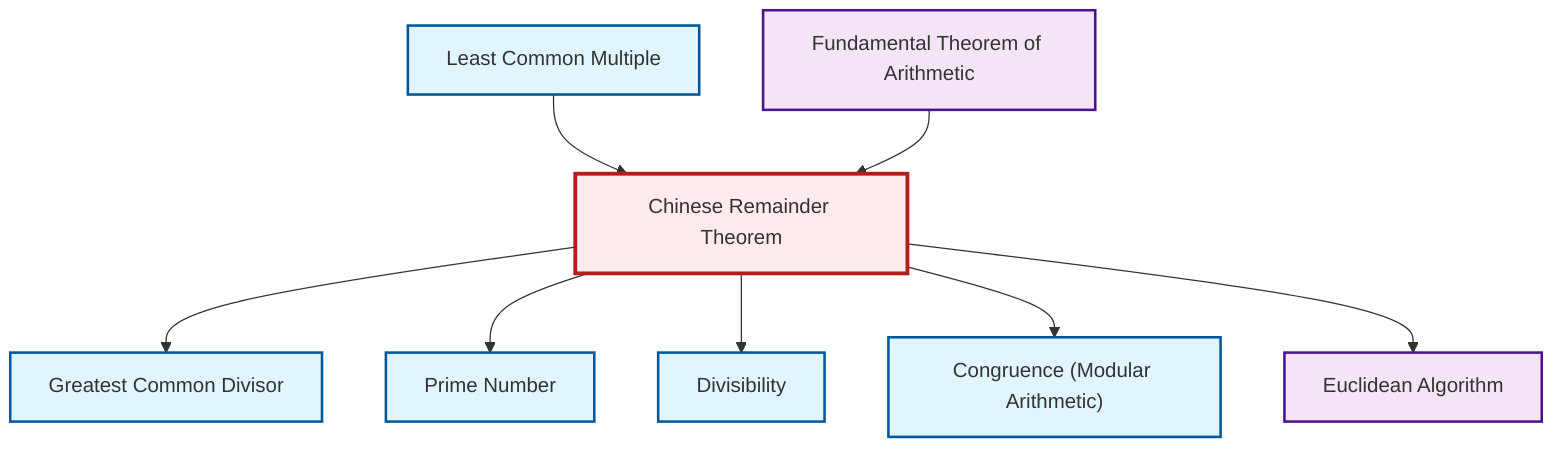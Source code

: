 graph TD
    classDef definition fill:#e1f5fe,stroke:#01579b,stroke-width:2px
    classDef theorem fill:#f3e5f5,stroke:#4a148c,stroke-width:2px
    classDef axiom fill:#fff3e0,stroke:#e65100,stroke-width:2px
    classDef example fill:#e8f5e9,stroke:#1b5e20,stroke-width:2px
    classDef current fill:#ffebee,stroke:#b71c1c,stroke-width:3px
    def-gcd["Greatest Common Divisor"]:::definition
    thm-fundamental-arithmetic["Fundamental Theorem of Arithmetic"]:::theorem
    def-lcm["Least Common Multiple"]:::definition
    def-congruence["Congruence (Modular Arithmetic)"]:::definition
    def-divisibility["Divisibility"]:::definition
    thm-euclidean-algorithm["Euclidean Algorithm"]:::theorem
    thm-chinese-remainder["Chinese Remainder Theorem"]:::theorem
    def-prime["Prime Number"]:::definition
    thm-chinese-remainder --> def-gcd
    thm-chinese-remainder --> def-prime
    def-lcm --> thm-chinese-remainder
    thm-fundamental-arithmetic --> thm-chinese-remainder
    thm-chinese-remainder --> def-divisibility
    thm-chinese-remainder --> def-congruence
    thm-chinese-remainder --> thm-euclidean-algorithm
    class thm-chinese-remainder current